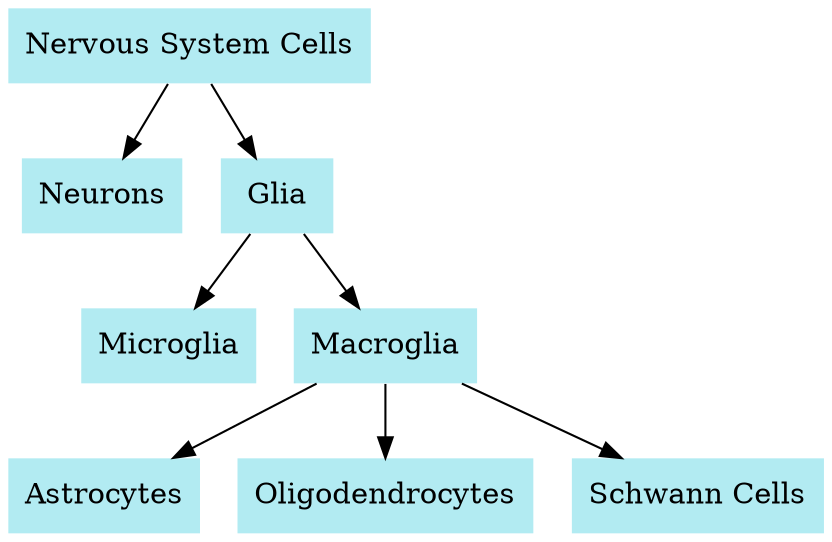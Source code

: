 digraph G {
    node[shape=plaintext style=filled fillcolor="#b2ebf2"]

    nsc[label="Nervous System Cells"]
    ne[label="Neurons"]
    gl[label="Glia"]
    micro[label="Microglia"]
    macro[label="Macroglia"]
    astro[label="Astrocytes"]
    oligo[label="Oligodendrocytes"]
    schwann[label="Schwann Cells"]

    nsc -> ne
    nsc -> gl
    gl -> micro
    gl -> macro
    macro -> astro
    macro -> oligo
    macro -> schwann
}